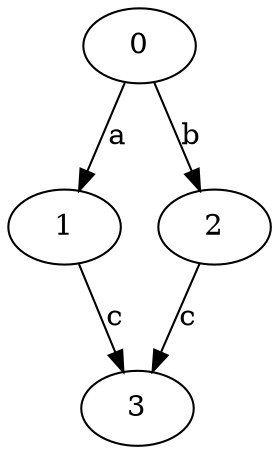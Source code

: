 digraph SinglePairEquivalenceTest
{
// Этот автомат соответствует объекту 'testDfa' из теста
// MergesSinglePairOfEquivalentStates
start = 0;
final = 3;

0 -> 1 [label = "a"];
0 -> 2 [label = "b"];

// Состояния 1 и 2 эквивалентны,
// так как оба ведут в состояние 3 по символу 'c'.
1 -> 3 [label = "c"];
2 -> 3 [label = "c"];
}